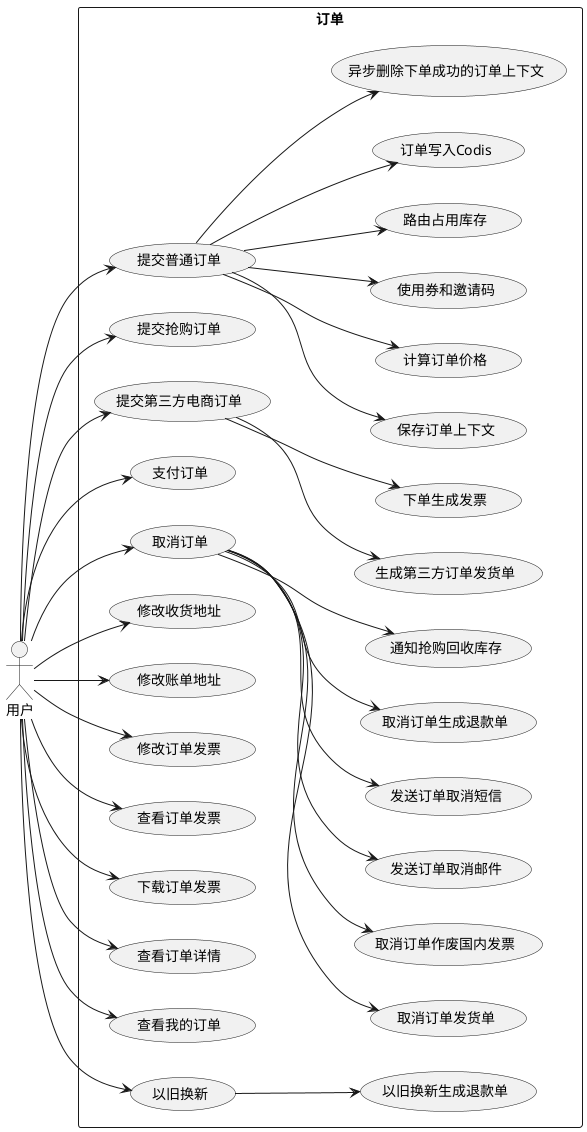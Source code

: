 @startuml

left to right direction
actor 用户

rectangle 订单{
用户 -->(提交普通订单)
    (提交普通订单)-->(保存订单上下文)
    (提交普通订单)-->(计算订单价格)
    (提交普通订单)-->(使用券和邀请码)
    (提交普通订单)-->(路由占用库存)
    (提交普通订单)--> (订单写入Codis)
    (提交普通订单)-->(异步删除下单成功的订单上下文)



用户 -->(提交抢购订单)

用户 -->(提交第三方电商订单)
    (提交第三方电商订单)-->(生成第三方订单发货单)
    (提交第三方电商订单)--> (下单生成发票)


用户 -->(支付订单)


用户 -->(取消订单)
    (取消订单)-->(取消订单发货单)
    (取消订单)-->(取消订单作废国内发票)
    (取消订单)-->(发送订单取消邮件)
    (取消订单)-->(发送订单取消短信)
    (取消订单)-->(取消订单生成退款单)
    (取消订单)-->(通知抢购回收库存)


用户 -->(修改收货地址)
用户 -->(修改账单地址)
用户 -->(修改订单发票)
用户 -->(查看订单发票)
用户 -->(下载订单发票)
用户 -->(查看订单详情)
用户 -->(查看我的订单)
用户-->(以旧换新)
    以旧换新-->(以旧换新生成退款单)
}

newpage
left to right direction
actor 订单付款消息

rectangle 订单{
订单付款消息 -->(订单付款完成)
    (订单付款完成)-->(发送付款成功邮件)
    (订单付款完成)-->(修改抢购订单抢购Redis数据)
    (订单付款完成)-->(标记付款为重复)
    (订单付款完成)-->(标记订单重复付款)
    (订单付款完成)-->(修改付款记录为重复付款)
    (订单付款完成)-->(取消挂起支付异常订单)

订单付款消息 -->(订单付款Review)
订单付款消息 -->(订单付款Pending)
    订单付款Review-->(挂起支付异常订单)
    订单付款Pending-->(挂起支付异常订单)
}


newpage
left to right direction
actor 订单定时器
rectangle 订单{
订单定时器->(拉取普通订单)
    拉取普通订单-->(审核订单是否为黄牛订单)
    拉取普通订单-->(保存订单到DB)
订单定时器->(返还下单失败的券和邀请码)

订单定时器->(拉取抢购订单)
    拉取抢购订单-->(通知抢购回收库存)
    拉取抢购订单-->(计算价格使用券)

订单定时器-->(推送抢购订单发货单)
订单定时器-->(推送普通订单发货单)
    推送抢购订单发货单-->(更新商品税费)

订单定时器-->(推送第三方电商订单发货单)

订单定时器-->(发送下单1小时未支付邮件)
订单定时器-->(发送下单3小时未支付邮件)
订单定时器-->(取消超时未支付的订单)
}


newpage

left to right direction
actor 订单发货单消息
rectangle 订单发货单 {
订单发货单消息 -->(发货单已分配)

订单发货单消息 ->(发货单已出库)
    发货单已出库 -->(更新包裹出库履约)
    发货单已出库-->(发送包裹出库邮件)
    发货单已出库-->(发送包裹出库短信)

订单发货单消息 ->(发货单已签收)
    发货单已签收-->(发送包裹签收邮件)
    发货单已签收-->(发送包裹签收短信)

订单发货单消息 ->(发货单拒收入库)
    发货单拒收入库 -->(更新包裹拒收入库履约)
    发货单拒收入库-->(包裹拒收生成退款单)
}

newpage
left to right direction
actor 客服
rectangle 订单{
客服 ---->(检索订单)
客服 -->(查看订单详情)
客服 -->(添加操作日志)
客服 -->(修改收货地址)

客服 -->(修改账单地址)
客服 -->(取消转已支付)
    取消转已支付-->(更新路由信息)
    取消转已支付-->(作废老发货单，增加新发货单)

客服 --> (作废付款)
    作废付款-->(作废付款生成退款单)

客服  -->(取消重复付款)
   取消重复付款-->(重复付款生成退款单)
客服 -->(发送已付款邮件)
客服 -->(重置争议付款)
客服 -->(挂起订单)
客服 -->(取消挂起订单)

}

newpage
left to right direction
actor 用户
rectangle 售后{
用户-->(创建退货单)
   创建退货单--> (MQ-生产-退货单已创建)
用户-->(取消退货单)
  取消退货单 --> (MQ-生产-退货单已取消)


用户-->(创建换货单)
  创建换货单 --> (MQ-生产-换货单已创建)

用户-->(取消换货单)
  取消换货单-->  (MQ-生产-换货单已取消)

用户-->(支付换货单)

用户-->(创建维修单)
  创建维修单-->  (MQ-生产-维修单已创建)

用户-->(取消维修单)
  取消维修单 --> (MQ-生产-维修单已取消)

用户-->(支付维修单)


用户-->(创建物流补发单)
  创建物流补发单-->  (MQ-生产-补发单已创建)

用户-->(取消物流补发单)
  取消物流补发单 --> (MQ-生产-补发单已取消)


用户-->(创建物流还款单)
 创建物流还款单 -->  (MQ-生产-物流还款单已创建)

用户-->(取消物流还款单)
  取消物流还款单-->  (MQ-生产-物流还款单已取消)



用户-->(检索售后单)
用户-->(查看售后单详情)
}


actor 售后单付款消息

rectangle 售后单{
售后单付款消息 -->(换货单付付款完成)
   换货单付付款完成-->(MQ-生产-换货单已支付)
   换货单付付款完成-->(创建换货发货单)
售后单付款消息 -->(维修单付付款完成)
    维修单付付款完成-->(MQ-生产-维修单已支付)

}


newpage
left to right direction
actor 售后单定时器
rectangle 售后单{
售后单定时器-->(推送换货发货单)
售后单定时器--->(推送补发发货单)
}
rectangle 售后单{
客服-->(检索售后单)
客服-->(创建售后单)
客服-->(取消售后单)
客服-->(查看售后单)
}

newpage
left to right direction

actor 客服
rectangle 退款单{
客服-->(PAYPAL账号生成退款单)
客服-->(降价生成退款单)
客服-->(修改退款单)

客服-->(检索退款单)
客服-->(审核退款单)
客服-->(查看退款单)
客服-->(重新申请退款)




客服-->(发起退款)
     发起退款-->(取消订单退款成功)
     发起退款-->(包裹拒收退款成功)
     发起退款-->(包裹丢失退款成功)
     发起退款-->(重复付款退款成功)
     发起退款->(退货退款成功)
           退货退款成功-->(MQ-生产-退货单已完成)
     发起退款-->(拒保退款成功)
     发起退款-->(降价退款成功)
     发起退款-->(物流还款退款成功)
            物流还款退款成功-->(MQ-生产-物流还款单已完成)
     发起退款-->(以旧换新退款成功)
     发起退款-->(PayPel账号退款成功)
     发起退款-->(作废付款退款成功)
}


newpage

actor 审计
审计 -->(审核0元单)
审计 -->(导出订单)

actor 运营
运营 -->(导入第三方Pop订单)



newpage
left to right direction
actor 售后单发货单消息
rectangle 售后单发货单货单 {
  售后单发货单消息 ->(补发发货单已出库)
    补发发货单已出库-->(MQ-生成-补发单已完成)
    补发发货单已出库-->(计算补发履约结果)

  售后单发货单消息-->(换货返货单已出库)
    换货返货单已出库-->(MQ-生产-换货单已完成)
    换货返货单已出库-->(计算换货履约结果)

}
newpage
left to right direction
actor RMA消息
rectangle RMA{
    RMA消息 --->(换货RMA已取消)
    RMA消息 --->(换货RMA已通过)
    RMA消息 -->(换货RMA的商品已收到)
    RMA消息 ->(换货RMA的报价)
    RMA消息 ->(换货RMA已完成)
        换货RMA已完成-->(计算换货履约结果)

    RMA消息 ->(退货RMA已取消)
    RMA消息 -->(退货RMA已通过)
    RMA消息 -->(退货RMA的商品已收到)
    RMA消息 ->(退货RMA已检测完成)
        RMA消息 ->(生成退货退款单)
    RMA消息 ->(退货RMA已完成)
        退货RMA已完成-->(计算退货履约结果)

    RMA消息 -->(维修RMA已取消)
    RMA消息 -->(维修RMA已通过)
    RMA消息 -->(维修RMA的商品已收到)
    RMA消息 -->(维修RMA的报价)
    RMA消息 -->(维修RMA已完成)
        维修RMA已完成-->(计算维修履约结果)

    RMA消息 ->(补发RMA已取消)
    RMA消息 ->(补发RMA已通过)
    RMA消息 ->(补发RMA已处理)
        补发RMA已处理 -->(创建补发发货单)

    RMA消息 ->(物流还款RMA已取消)
    RMA消息 ->(物流还款RMA已通过)
        物流还款RMA已通过 -->(物流异常生成退款单)
}
newpage
left to right direction
actor 保险消息
rectangle 保险{
    保险消息 -->(保险拒保)
    保险消息 -->(保险使用)
    保险拒保-->(保险拒保生成退款单)
    保险拒保-->(更新保险履约)
    保险使用-->(更新保险履约)

}
newpage
left to right direction
actor 国内发票消息
rectangle 国内发票{
 国内发票消息-->订单发票纸质转电子票
 国内发票消息-->订单发票电子票转无效
 国内发票消息-->订单发票电子票转纸质
 国内发票消息-->订单发票更新
}



@endnuml